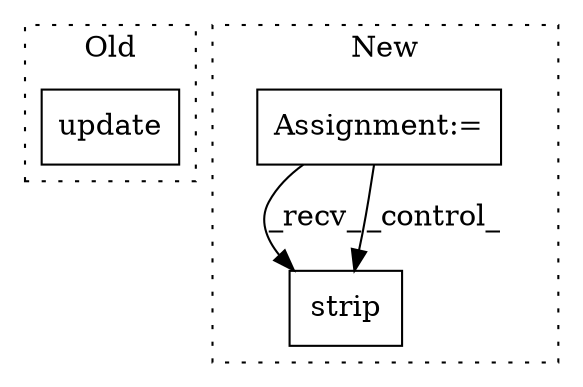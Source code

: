 digraph G {
subgraph cluster0 {
1 [label="update" a="32" s="9220,9232" l="7,1" shape="box"];
label = "Old";
style="dotted";
}
subgraph cluster1 {
2 [label="strip" a="32" s="9061" l="7" shape="box"];
3 [label="Assignment:=" a="7" s="8750" l="4" shape="box"];
label = "New";
style="dotted";
}
3 -> 2 [label="_recv_"];
3 -> 2 [label="_control_"];
}